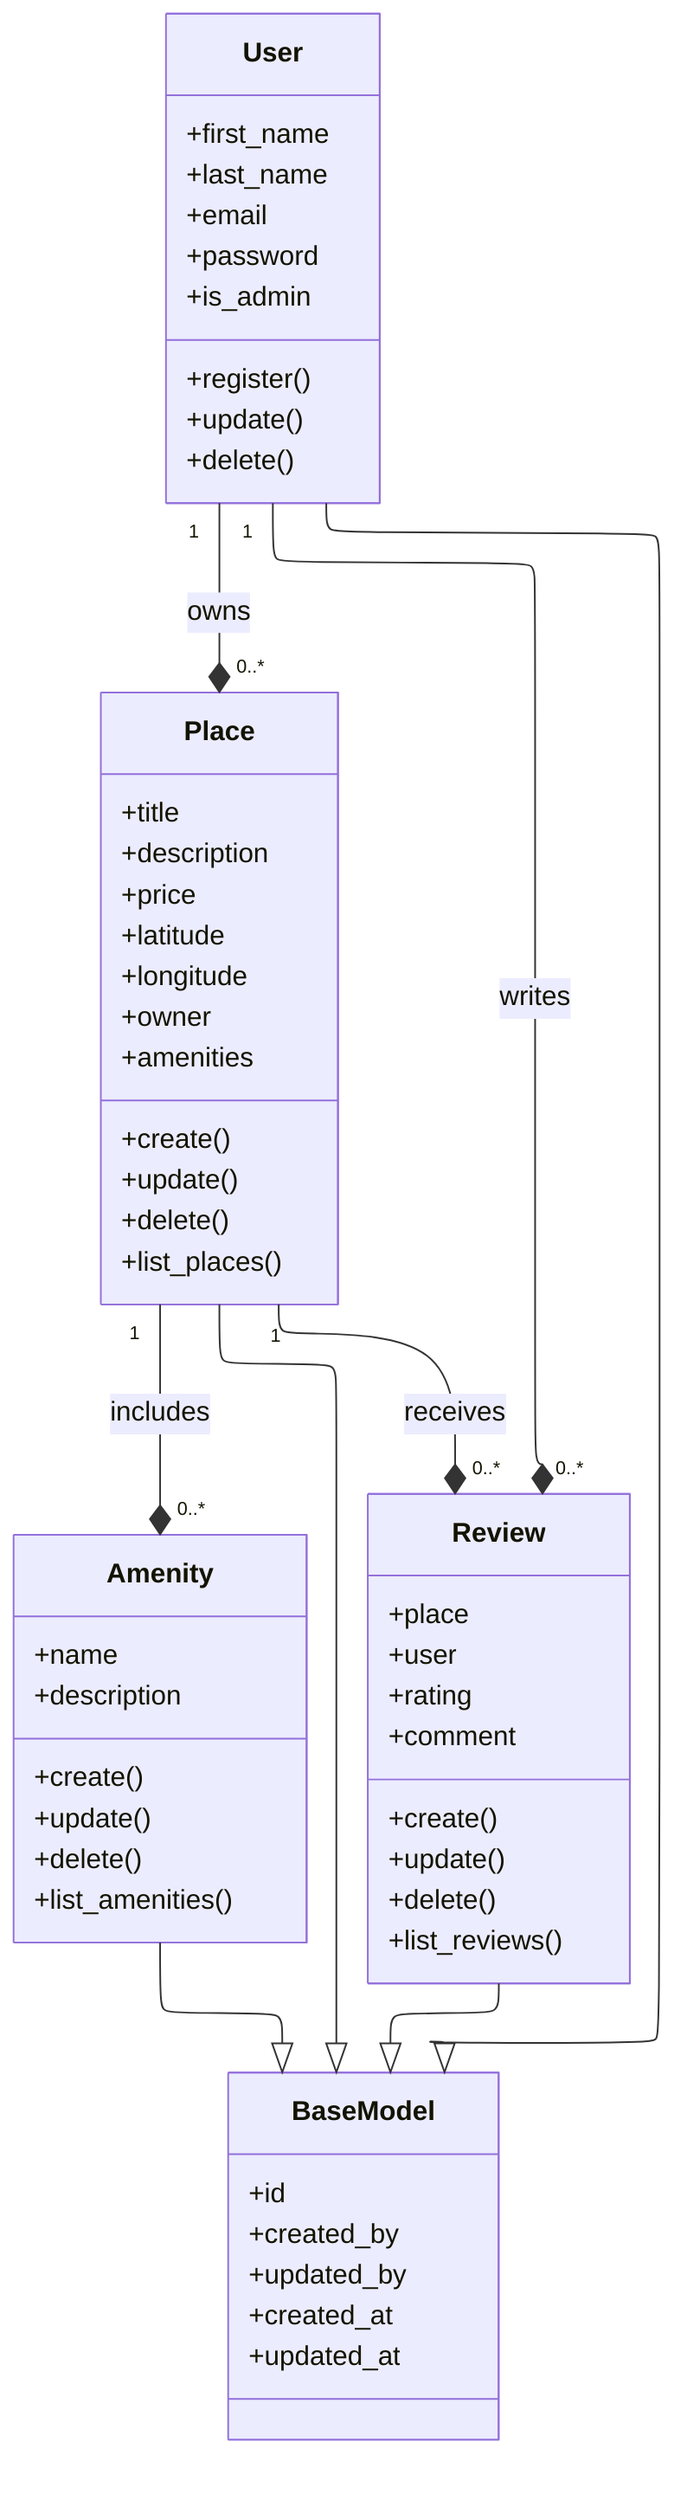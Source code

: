 ---
config:
  theme: default
  layout: elk
---
classDiagram
direction TB

class BaseModel {
    +id
    +created_by
    +updated_by
    +created_at
    +updated_at
}

class User {
    +first_name
    +last_name
    +email
    +password
    +is_admin
    +register()
    +update()
    +delete()
}

class Place {
    +title
    +description
    +price
    +latitude
    +longitude
    +owner
    +amenities
    +create()
    +update()
    +delete()
    +list_places()
}

class Amenity {
    +name
    +description
    +create()
    +update()
    +delete()
    +list_amenities()
}

class Review {
    +place
    +user
    +rating
    +comment
    +create()
    +update()
    +delete()
    +list_reviews()
}

User --|> BaseModel
Place --|> BaseModel
Amenity --|> BaseModel
Review --|> BaseModel

User "1" --* "0..*" Place : owns
User "1" --* "0..*" Review : writes
Place "1" --* "0..*" Review : receives
Place "1" --* "0..*" Amenity : includes